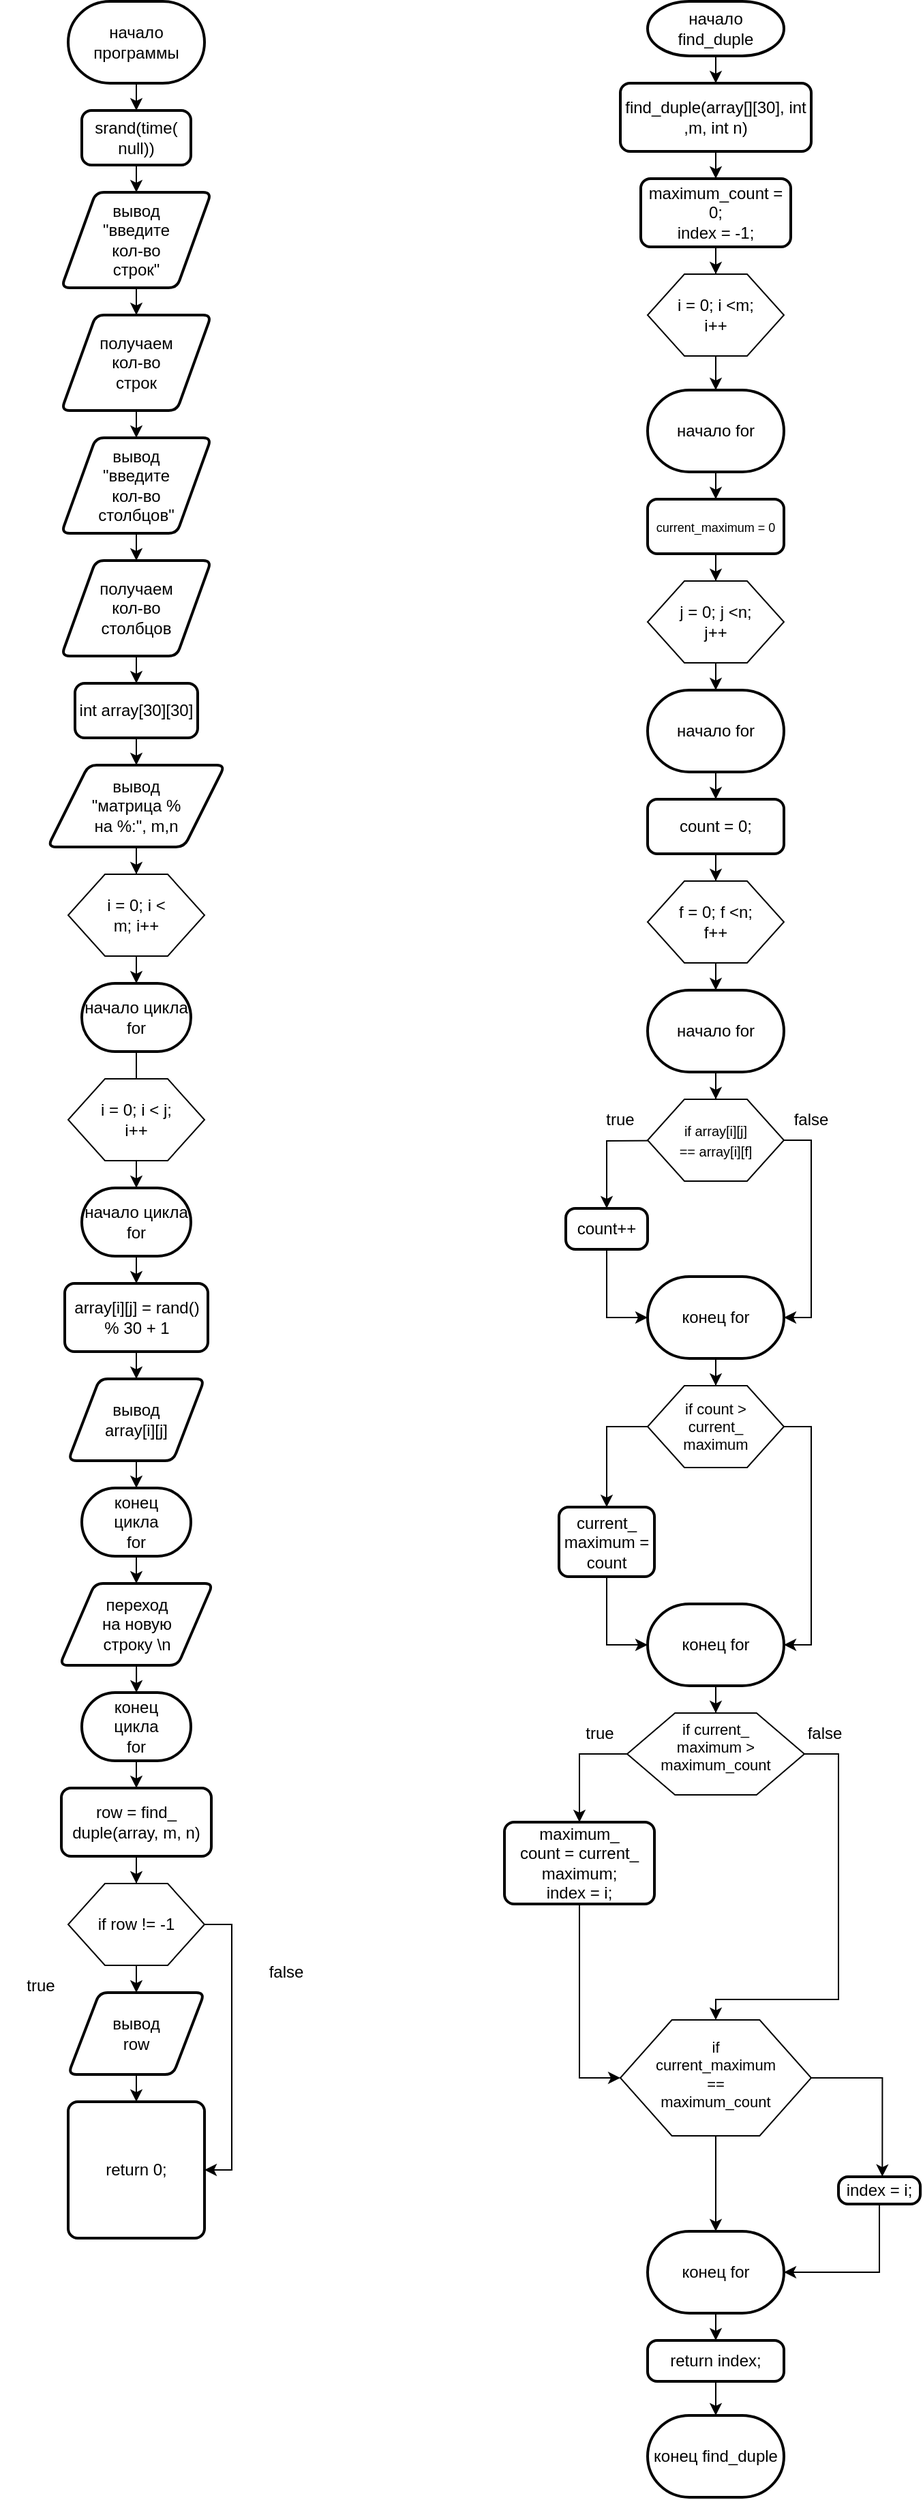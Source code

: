 <mxfile version="24.8.6">
  <diagram name="Page-1" id="6KZhEFDoCoIfoyE_KB7H">
    <mxGraphModel dx="989" dy="517" grid="1" gridSize="10" guides="1" tooltips="1" connect="1" arrows="1" fold="1" page="1" pageScale="1" pageWidth="827" pageHeight="1169" math="0" shadow="0">
      <root>
        <mxCell id="0" />
        <mxCell id="1" parent="0" />
        <mxCell id="ug1cgZoZZYAnVrPQJlK0-85" value="" style="edgeStyle=orthogonalEdgeStyle;rounded=0;orthogonalLoop=1;jettySize=auto;html=1;" edge="1" parent="1" source="ug1cgZoZZYAnVrPQJlK0-83" target="ug1cgZoZZYAnVrPQJlK0-84">
          <mxGeometry relative="1" as="geometry" />
        </mxCell>
        <mxCell id="ug1cgZoZZYAnVrPQJlK0-83" value="&lt;div&gt;начало&lt;/div&gt;&lt;div&gt;программы&lt;br&gt;&lt;/div&gt;" style="strokeWidth=2;html=1;shape=mxgraph.flowchart.terminator;whiteSpace=wrap;" vertex="1" parent="1">
          <mxGeometry x="370" y="20" width="100" height="60" as="geometry" />
        </mxCell>
        <mxCell id="ug1cgZoZZYAnVrPQJlK0-87" value="" style="edgeStyle=orthogonalEdgeStyle;rounded=0;orthogonalLoop=1;jettySize=auto;html=1;" edge="1" parent="1" source="ug1cgZoZZYAnVrPQJlK0-84" target="ug1cgZoZZYAnVrPQJlK0-86">
          <mxGeometry relative="1" as="geometry" />
        </mxCell>
        <mxCell id="ug1cgZoZZYAnVrPQJlK0-84" value="&lt;div&gt;srand(time(&lt;/div&gt;&lt;div&gt;null))&lt;/div&gt;" style="rounded=1;whiteSpace=wrap;html=1;absoluteArcSize=1;arcSize=14;strokeWidth=2;" vertex="1" parent="1">
          <mxGeometry x="380" y="100" width="80" height="40" as="geometry" />
        </mxCell>
        <mxCell id="ug1cgZoZZYAnVrPQJlK0-91" value="" style="edgeStyle=orthogonalEdgeStyle;rounded=0;orthogonalLoop=1;jettySize=auto;html=1;" edge="1" parent="1" source="ug1cgZoZZYAnVrPQJlK0-86" target="ug1cgZoZZYAnVrPQJlK0-90">
          <mxGeometry relative="1" as="geometry" />
        </mxCell>
        <mxCell id="ug1cgZoZZYAnVrPQJlK0-86" value="&lt;div&gt;вывод&lt;/div&gt;&lt;div&gt;&quot;введите&lt;/div&gt;&lt;div&gt;кол-во&lt;/div&gt;&lt;div&gt;строк&quot;&lt;br&gt;&lt;/div&gt;" style="shape=parallelogram;html=1;strokeWidth=2;perimeter=parallelogramPerimeter;whiteSpace=wrap;rounded=1;arcSize=12;size=0.23;" vertex="1" parent="1">
          <mxGeometry x="365" y="160" width="110" height="70" as="geometry" />
        </mxCell>
        <mxCell id="ug1cgZoZZYAnVrPQJlK0-94" value="" style="edgeStyle=orthogonalEdgeStyle;rounded=0;orthogonalLoop=1;jettySize=auto;html=1;" edge="1" parent="1" source="ug1cgZoZZYAnVrPQJlK0-89" target="ug1cgZoZZYAnVrPQJlK0-93">
          <mxGeometry relative="1" as="geometry" />
        </mxCell>
        <mxCell id="ug1cgZoZZYAnVrPQJlK0-89" value="&lt;div&gt;вывод&lt;/div&gt;&lt;div&gt;&quot;введите&lt;/div&gt;&lt;div&gt;кол-во&lt;/div&gt;&lt;div&gt;столбцов&quot;&lt;br&gt;&lt;/div&gt;" style="shape=parallelogram;html=1;strokeWidth=2;perimeter=parallelogramPerimeter;whiteSpace=wrap;rounded=1;arcSize=12;size=0.23;" vertex="1" parent="1">
          <mxGeometry x="365" y="340" width="110" height="70" as="geometry" />
        </mxCell>
        <mxCell id="ug1cgZoZZYAnVrPQJlK0-92" value="" style="edgeStyle=orthogonalEdgeStyle;rounded=0;orthogonalLoop=1;jettySize=auto;html=1;" edge="1" parent="1" source="ug1cgZoZZYAnVrPQJlK0-90" target="ug1cgZoZZYAnVrPQJlK0-89">
          <mxGeometry relative="1" as="geometry" />
        </mxCell>
        <mxCell id="ug1cgZoZZYAnVrPQJlK0-90" value="&lt;div&gt;получаем&lt;/div&gt;&lt;div&gt;кол-во&lt;/div&gt;&lt;div&gt;строк&lt;br&gt;&lt;/div&gt;" style="shape=parallelogram;html=1;strokeWidth=2;perimeter=parallelogramPerimeter;whiteSpace=wrap;rounded=1;arcSize=12;size=0.23;" vertex="1" parent="1">
          <mxGeometry x="365" y="250" width="110" height="70" as="geometry" />
        </mxCell>
        <mxCell id="ug1cgZoZZYAnVrPQJlK0-96" value="" style="edgeStyle=orthogonalEdgeStyle;rounded=0;orthogonalLoop=1;jettySize=auto;html=1;" edge="1" parent="1" source="ug1cgZoZZYAnVrPQJlK0-93" target="ug1cgZoZZYAnVrPQJlK0-95">
          <mxGeometry relative="1" as="geometry" />
        </mxCell>
        <mxCell id="ug1cgZoZZYAnVrPQJlK0-93" value="&lt;div&gt;получаем&lt;/div&gt;&lt;div&gt;кол-во&lt;/div&gt;&lt;div&gt;столбцов&lt;br&gt;&lt;/div&gt;" style="shape=parallelogram;html=1;strokeWidth=2;perimeter=parallelogramPerimeter;whiteSpace=wrap;rounded=1;arcSize=12;size=0.23;" vertex="1" parent="1">
          <mxGeometry x="365" y="430" width="110" height="70" as="geometry" />
        </mxCell>
        <mxCell id="ug1cgZoZZYAnVrPQJlK0-98" value="" style="edgeStyle=orthogonalEdgeStyle;rounded=0;orthogonalLoop=1;jettySize=auto;html=1;" edge="1" parent="1" source="ug1cgZoZZYAnVrPQJlK0-95" target="ug1cgZoZZYAnVrPQJlK0-97">
          <mxGeometry relative="1" as="geometry" />
        </mxCell>
        <mxCell id="ug1cgZoZZYAnVrPQJlK0-95" value="int array[30][30]" style="rounded=1;whiteSpace=wrap;html=1;absoluteArcSize=1;arcSize=14;strokeWidth=2;" vertex="1" parent="1">
          <mxGeometry x="375" y="520" width="90" height="40" as="geometry" />
        </mxCell>
        <mxCell id="ug1cgZoZZYAnVrPQJlK0-100" value="" style="edgeStyle=orthogonalEdgeStyle;rounded=0;orthogonalLoop=1;jettySize=auto;html=1;" edge="1" parent="1" source="ug1cgZoZZYAnVrPQJlK0-97" target="ug1cgZoZZYAnVrPQJlK0-99">
          <mxGeometry relative="1" as="geometry" />
        </mxCell>
        <mxCell id="ug1cgZoZZYAnVrPQJlK0-97" value="&lt;div&gt;вывод&lt;/div&gt;&lt;div&gt;&quot;матрица % &lt;br&gt;&lt;/div&gt;&lt;div&gt;на %:&quot;, m,n&lt;br&gt;&lt;/div&gt;" style="shape=parallelogram;html=1;strokeWidth=2;perimeter=parallelogramPerimeter;whiteSpace=wrap;rounded=1;arcSize=12;size=0.23;" vertex="1" parent="1">
          <mxGeometry x="355" y="580" width="130" height="60" as="geometry" />
        </mxCell>
        <mxCell id="ug1cgZoZZYAnVrPQJlK0-103" value="" style="edgeStyle=orthogonalEdgeStyle;rounded=0;orthogonalLoop=1;jettySize=auto;html=1;" edge="1" parent="1" source="ug1cgZoZZYAnVrPQJlK0-99" target="ug1cgZoZZYAnVrPQJlK0-102">
          <mxGeometry relative="1" as="geometry" />
        </mxCell>
        <mxCell id="ug1cgZoZZYAnVrPQJlK0-99" value="" style="verticalLabelPosition=bottom;verticalAlign=top;html=1;shape=hexagon;perimeter=hexagonPerimeter2;arcSize=6;size=0.27;" vertex="1" parent="1">
          <mxGeometry x="370" y="660" width="100" height="60" as="geometry" />
        </mxCell>
        <mxCell id="ug1cgZoZZYAnVrPQJlK0-101" value="i = 0; i &amp;lt; m; i++" style="text;strokeColor=none;align=center;fillColor=none;html=1;verticalAlign=middle;whiteSpace=wrap;rounded=0;" vertex="1" parent="1">
          <mxGeometry x="390" y="675" width="60" height="30" as="geometry" />
        </mxCell>
        <mxCell id="ug1cgZoZZYAnVrPQJlK0-106" value="" style="edgeStyle=orthogonalEdgeStyle;rounded=0;orthogonalLoop=1;jettySize=auto;html=1;" edge="1" parent="1" source="ug1cgZoZZYAnVrPQJlK0-102" target="ug1cgZoZZYAnVrPQJlK0-105">
          <mxGeometry relative="1" as="geometry" />
        </mxCell>
        <mxCell id="ug1cgZoZZYAnVrPQJlK0-102" value="&lt;div&gt;начало цикла&lt;/div&gt;&lt;div&gt;for&lt;br&gt;&lt;/div&gt;" style="strokeWidth=2;html=1;shape=mxgraph.flowchart.terminator;whiteSpace=wrap;" vertex="1" parent="1">
          <mxGeometry x="380" y="740" width="80" height="50" as="geometry" />
        </mxCell>
        <mxCell id="ug1cgZoZZYAnVrPQJlK0-108" value="" style="edgeStyle=orthogonalEdgeStyle;rounded=0;orthogonalLoop=1;jettySize=auto;html=1;" edge="1" parent="1" source="ug1cgZoZZYAnVrPQJlK0-104" target="ug1cgZoZZYAnVrPQJlK0-107">
          <mxGeometry relative="1" as="geometry" />
        </mxCell>
        <mxCell id="ug1cgZoZZYAnVrPQJlK0-104" value="" style="verticalLabelPosition=bottom;verticalAlign=top;html=1;shape=hexagon;perimeter=hexagonPerimeter2;arcSize=6;size=0.27;" vertex="1" parent="1">
          <mxGeometry x="370" y="810" width="100" height="60" as="geometry" />
        </mxCell>
        <mxCell id="ug1cgZoZZYAnVrPQJlK0-105" value="i = 0; i &amp;lt; j; i++" style="text;strokeColor=none;align=center;fillColor=none;html=1;verticalAlign=middle;whiteSpace=wrap;rounded=0;" vertex="1" parent="1">
          <mxGeometry x="390" y="825" width="60" height="30" as="geometry" />
        </mxCell>
        <mxCell id="ug1cgZoZZYAnVrPQJlK0-111" value="" style="edgeStyle=orthogonalEdgeStyle;rounded=0;orthogonalLoop=1;jettySize=auto;html=1;" edge="1" parent="1" source="ug1cgZoZZYAnVrPQJlK0-107" target="ug1cgZoZZYAnVrPQJlK0-109">
          <mxGeometry relative="1" as="geometry" />
        </mxCell>
        <mxCell id="ug1cgZoZZYAnVrPQJlK0-107" value="&lt;div&gt;начало цикла&lt;/div&gt;&lt;div&gt;for&lt;br&gt;&lt;/div&gt;" style="strokeWidth=2;html=1;shape=mxgraph.flowchart.terminator;whiteSpace=wrap;" vertex="1" parent="1">
          <mxGeometry x="380" y="890" width="80" height="50" as="geometry" />
        </mxCell>
        <mxCell id="ug1cgZoZZYAnVrPQJlK0-113" value="" style="edgeStyle=orthogonalEdgeStyle;rounded=0;orthogonalLoop=1;jettySize=auto;html=1;" edge="1" parent="1" source="ug1cgZoZZYAnVrPQJlK0-109" target="ug1cgZoZZYAnVrPQJlK0-112">
          <mxGeometry relative="1" as="geometry" />
        </mxCell>
        <mxCell id="ug1cgZoZZYAnVrPQJlK0-109" value="&lt;div&gt;array[i][j] = rand()&lt;/div&gt;&lt;div&gt;% 30 + 1&lt;br&gt;&lt;/div&gt;" style="rounded=1;whiteSpace=wrap;html=1;absoluteArcSize=1;arcSize=14;strokeWidth=2;" vertex="1" parent="1">
          <mxGeometry x="367.5" y="960" width="105" height="50" as="geometry" />
        </mxCell>
        <mxCell id="ug1cgZoZZYAnVrPQJlK0-115" value="" style="edgeStyle=orthogonalEdgeStyle;rounded=0;orthogonalLoop=1;jettySize=auto;html=1;" edge="1" parent="1" source="ug1cgZoZZYAnVrPQJlK0-112" target="ug1cgZoZZYAnVrPQJlK0-114">
          <mxGeometry relative="1" as="geometry" />
        </mxCell>
        <mxCell id="ug1cgZoZZYAnVrPQJlK0-112" value="вывод&lt;br&gt;array[i][j]" style="shape=parallelogram;html=1;strokeWidth=2;perimeter=parallelogramPerimeter;whiteSpace=wrap;rounded=1;arcSize=12;size=0.23;" vertex="1" parent="1">
          <mxGeometry x="370" y="1030" width="100" height="60" as="geometry" />
        </mxCell>
        <mxCell id="ug1cgZoZZYAnVrPQJlK0-117" value="" style="edgeStyle=orthogonalEdgeStyle;rounded=0;orthogonalLoop=1;jettySize=auto;html=1;" edge="1" parent="1" source="ug1cgZoZZYAnVrPQJlK0-114" target="ug1cgZoZZYAnVrPQJlK0-116">
          <mxGeometry relative="1" as="geometry" />
        </mxCell>
        <mxCell id="ug1cgZoZZYAnVrPQJlK0-114" value="&lt;div&gt;конец&lt;/div&gt;&lt;div&gt;цикла&lt;/div&gt;&lt;div&gt;for&lt;br&gt;&lt;/div&gt;" style="strokeWidth=2;html=1;shape=mxgraph.flowchart.terminator;whiteSpace=wrap;" vertex="1" parent="1">
          <mxGeometry x="380" y="1110" width="80" height="50" as="geometry" />
        </mxCell>
        <mxCell id="ug1cgZoZZYAnVrPQJlK0-119" value="" style="edgeStyle=orthogonalEdgeStyle;rounded=0;orthogonalLoop=1;jettySize=auto;html=1;" edge="1" parent="1" source="ug1cgZoZZYAnVrPQJlK0-116" target="ug1cgZoZZYAnVrPQJlK0-118">
          <mxGeometry relative="1" as="geometry" />
        </mxCell>
        <mxCell id="ug1cgZoZZYAnVrPQJlK0-116" value="&lt;div&gt;переход&lt;/div&gt;&lt;div&gt;на новую&lt;/div&gt;&lt;div&gt;строку \n&lt;br&gt;&lt;/div&gt;" style="shape=parallelogram;html=1;strokeWidth=2;perimeter=parallelogramPerimeter;whiteSpace=wrap;rounded=1;arcSize=12;size=0.23;" vertex="1" parent="1">
          <mxGeometry x="363.75" y="1180" width="112.5" height="60" as="geometry" />
        </mxCell>
        <mxCell id="ug1cgZoZZYAnVrPQJlK0-122" value="" style="edgeStyle=orthogonalEdgeStyle;rounded=0;orthogonalLoop=1;jettySize=auto;html=1;" edge="1" parent="1" source="ug1cgZoZZYAnVrPQJlK0-118" target="ug1cgZoZZYAnVrPQJlK0-120">
          <mxGeometry relative="1" as="geometry" />
        </mxCell>
        <mxCell id="ug1cgZoZZYAnVrPQJlK0-118" value="&lt;div&gt;конец&lt;/div&gt;&lt;div&gt;цикла&lt;/div&gt;&lt;div&gt;for&lt;br&gt;&lt;/div&gt;" style="strokeWidth=2;html=1;shape=mxgraph.flowchart.terminator;whiteSpace=wrap;" vertex="1" parent="1">
          <mxGeometry x="380" y="1260" width="80" height="50" as="geometry" />
        </mxCell>
        <mxCell id="ug1cgZoZZYAnVrPQJlK0-124" value="" style="edgeStyle=orthogonalEdgeStyle;rounded=0;orthogonalLoop=1;jettySize=auto;html=1;" edge="1" parent="1" source="ug1cgZoZZYAnVrPQJlK0-120" target="ug1cgZoZZYAnVrPQJlK0-123">
          <mxGeometry relative="1" as="geometry" />
        </mxCell>
        <mxCell id="ug1cgZoZZYAnVrPQJlK0-120" value="&lt;div&gt;row = find_&lt;/div&gt;&lt;div&gt;duple(array, m, n)&lt;br&gt;&lt;/div&gt;" style="rounded=1;whiteSpace=wrap;html=1;absoluteArcSize=1;arcSize=14;strokeWidth=2;" vertex="1" parent="1">
          <mxGeometry x="365" y="1330" width="110" height="50" as="geometry" />
        </mxCell>
        <mxCell id="ug1cgZoZZYAnVrPQJlK0-128" style="edgeStyle=orthogonalEdgeStyle;rounded=0;orthogonalLoop=1;jettySize=auto;html=1;" edge="1" parent="1" source="ug1cgZoZZYAnVrPQJlK0-123" target="ug1cgZoZZYAnVrPQJlK0-127">
          <mxGeometry relative="1" as="geometry" />
        </mxCell>
        <mxCell id="ug1cgZoZZYAnVrPQJlK0-134" style="edgeStyle=orthogonalEdgeStyle;rounded=0;orthogonalLoop=1;jettySize=auto;html=1;" edge="1" parent="1" source="ug1cgZoZZYAnVrPQJlK0-123" target="ug1cgZoZZYAnVrPQJlK0-129">
          <mxGeometry relative="1" as="geometry">
            <Array as="points">
              <mxPoint x="490" y="1430" />
              <mxPoint x="490" y="1610.0" />
            </Array>
          </mxGeometry>
        </mxCell>
        <mxCell id="ug1cgZoZZYAnVrPQJlK0-123" value="" style="verticalLabelPosition=bottom;verticalAlign=top;html=1;shape=hexagon;perimeter=hexagonPerimeter2;arcSize=6;size=0.27;" vertex="1" parent="1">
          <mxGeometry x="370" y="1400" width="100" height="60" as="geometry" />
        </mxCell>
        <mxCell id="ug1cgZoZZYAnVrPQJlK0-125" value="if row != -1" style="text;strokeColor=none;align=center;fillColor=none;html=1;verticalAlign=middle;whiteSpace=wrap;rounded=0;" vertex="1" parent="1">
          <mxGeometry x="390" y="1415" width="60" height="30" as="geometry" />
        </mxCell>
        <mxCell id="ug1cgZoZZYAnVrPQJlK0-130" value="" style="edgeStyle=orthogonalEdgeStyle;rounded=0;orthogonalLoop=1;jettySize=auto;html=1;" edge="1" parent="1" source="ug1cgZoZZYAnVrPQJlK0-127" target="ug1cgZoZZYAnVrPQJlK0-129">
          <mxGeometry relative="1" as="geometry" />
        </mxCell>
        <mxCell id="ug1cgZoZZYAnVrPQJlK0-127" value="&lt;div&gt;вывод&lt;/div&gt;&lt;div&gt;row&lt;br&gt;&lt;/div&gt;" style="shape=parallelogram;html=1;strokeWidth=2;perimeter=parallelogramPerimeter;whiteSpace=wrap;rounded=1;arcSize=12;size=0.23;" vertex="1" parent="1">
          <mxGeometry x="370" y="1480" width="100" height="60" as="geometry" />
        </mxCell>
        <mxCell id="ug1cgZoZZYAnVrPQJlK0-129" value="return 0;" style="rounded=1;whiteSpace=wrap;html=1;absoluteArcSize=1;arcSize=14;strokeWidth=2;" vertex="1" parent="1">
          <mxGeometry x="370" y="1560" width="100" height="100" as="geometry" />
        </mxCell>
        <mxCell id="ug1cgZoZZYAnVrPQJlK0-131" value="true" style="text;strokeColor=none;align=center;fillColor=none;html=1;verticalAlign=middle;whiteSpace=wrap;rounded=0;" vertex="1" parent="1">
          <mxGeometry x="320" y="1460" width="60" height="30" as="geometry" />
        </mxCell>
        <mxCell id="ug1cgZoZZYAnVrPQJlK0-132" value="false" style="text;strokeColor=none;align=center;fillColor=none;html=1;verticalAlign=middle;whiteSpace=wrap;rounded=0;" vertex="1" parent="1">
          <mxGeometry x="500" y="1450" width="60" height="30" as="geometry" />
        </mxCell>
        <mxCell id="ug1cgZoZZYAnVrPQJlK0-137" style="edgeStyle=orthogonalEdgeStyle;rounded=0;orthogonalLoop=1;jettySize=auto;html=1;entryX=0.5;entryY=0;entryDx=0;entryDy=0;" edge="1" parent="1" source="ug1cgZoZZYAnVrPQJlK0-135" target="ug1cgZoZZYAnVrPQJlK0-136">
          <mxGeometry relative="1" as="geometry" />
        </mxCell>
        <mxCell id="ug1cgZoZZYAnVrPQJlK0-135" value="find_duple(array[][30], int ,m, int n)" style="rounded=1;whiteSpace=wrap;html=1;absoluteArcSize=1;arcSize=14;strokeWidth=2;" vertex="1" parent="1">
          <mxGeometry x="775" y="80" width="140" height="50" as="geometry" />
        </mxCell>
        <mxCell id="ug1cgZoZZYAnVrPQJlK0-141" style="edgeStyle=orthogonalEdgeStyle;rounded=0;orthogonalLoop=1;jettySize=auto;html=1;" edge="1" parent="1" source="ug1cgZoZZYAnVrPQJlK0-136" target="ug1cgZoZZYAnVrPQJlK0-138">
          <mxGeometry relative="1" as="geometry" />
        </mxCell>
        <mxCell id="ug1cgZoZZYAnVrPQJlK0-136" value="&lt;div&gt;maximum_count = 0;&lt;/div&gt;&lt;div&gt;index = -1;&lt;br&gt;&lt;/div&gt;" style="rounded=1;whiteSpace=wrap;html=1;absoluteArcSize=1;arcSize=14;strokeWidth=2;" vertex="1" parent="1">
          <mxGeometry x="790" y="150" width="110" height="50" as="geometry" />
        </mxCell>
        <mxCell id="ug1cgZoZZYAnVrPQJlK0-138" value="" style="verticalLabelPosition=bottom;verticalAlign=top;html=1;shape=hexagon;perimeter=hexagonPerimeter2;arcSize=6;size=0.27;" vertex="1" parent="1">
          <mxGeometry x="795" y="220" width="100" height="60" as="geometry" />
        </mxCell>
        <mxCell id="ug1cgZoZZYAnVrPQJlK0-142" value="i = 0; i &amp;lt;m; i++" style="text;strokeColor=none;align=center;fillColor=none;html=1;verticalAlign=middle;whiteSpace=wrap;rounded=0;" vertex="1" parent="1">
          <mxGeometry x="815" y="235" width="60" height="30" as="geometry" />
        </mxCell>
        <mxCell id="ug1cgZoZZYAnVrPQJlK0-146" style="edgeStyle=orthogonalEdgeStyle;rounded=0;orthogonalLoop=1;jettySize=auto;html=1;" edge="1" parent="1" source="ug1cgZoZZYAnVrPQJlK0-143" target="ug1cgZoZZYAnVrPQJlK0-145">
          <mxGeometry relative="1" as="geometry" />
        </mxCell>
        <mxCell id="ug1cgZoZZYAnVrPQJlK0-143" value="начало for" style="strokeWidth=2;html=1;shape=mxgraph.flowchart.terminator;whiteSpace=wrap;" vertex="1" parent="1">
          <mxGeometry x="795" y="305" width="100" height="60" as="geometry" />
        </mxCell>
        <mxCell id="ug1cgZoZZYAnVrPQJlK0-144" style="edgeStyle=orthogonalEdgeStyle;rounded=0;orthogonalLoop=1;jettySize=auto;html=1;entryX=0.5;entryY=0;entryDx=0;entryDy=0;entryPerimeter=0;" edge="1" parent="1" source="ug1cgZoZZYAnVrPQJlK0-138" target="ug1cgZoZZYAnVrPQJlK0-143">
          <mxGeometry relative="1" as="geometry" />
        </mxCell>
        <mxCell id="ug1cgZoZZYAnVrPQJlK0-150" style="edgeStyle=orthogonalEdgeStyle;rounded=0;orthogonalLoop=1;jettySize=auto;html=1;entryX=0.5;entryY=0;entryDx=0;entryDy=0;" edge="1" parent="1" source="ug1cgZoZZYAnVrPQJlK0-145" target="ug1cgZoZZYAnVrPQJlK0-148">
          <mxGeometry relative="1" as="geometry" />
        </mxCell>
        <mxCell id="ug1cgZoZZYAnVrPQJlK0-145" value="&lt;font style=&quot;font-size: 9px;&quot;&gt;current_maximum = 0&lt;br&gt;&lt;/font&gt;" style="rounded=1;whiteSpace=wrap;html=1;absoluteArcSize=1;arcSize=14;strokeWidth=2;" vertex="1" parent="1">
          <mxGeometry x="795" y="385" width="100" height="40" as="geometry" />
        </mxCell>
        <mxCell id="ug1cgZoZZYAnVrPQJlK0-148" value="" style="verticalLabelPosition=bottom;verticalAlign=top;html=1;shape=hexagon;perimeter=hexagonPerimeter2;arcSize=6;size=0.27;" vertex="1" parent="1">
          <mxGeometry x="795" y="445" width="100" height="60" as="geometry" />
        </mxCell>
        <mxCell id="ug1cgZoZZYAnVrPQJlK0-149" value="j = 0; j &amp;lt;n; j++" style="text;strokeColor=none;align=center;fillColor=none;html=1;verticalAlign=middle;whiteSpace=wrap;rounded=0;" vertex="1" parent="1">
          <mxGeometry x="815" y="460" width="60" height="30" as="geometry" />
        </mxCell>
        <mxCell id="ug1cgZoZZYAnVrPQJlK0-154" style="edgeStyle=orthogonalEdgeStyle;rounded=0;orthogonalLoop=1;jettySize=auto;html=1;" edge="1" parent="1" source="ug1cgZoZZYAnVrPQJlK0-151" target="ug1cgZoZZYAnVrPQJlK0-153">
          <mxGeometry relative="1" as="geometry" />
        </mxCell>
        <mxCell id="ug1cgZoZZYAnVrPQJlK0-151" value="начало for" style="strokeWidth=2;html=1;shape=mxgraph.flowchart.terminator;whiteSpace=wrap;" vertex="1" parent="1">
          <mxGeometry x="795" y="525" width="100" height="60" as="geometry" />
        </mxCell>
        <mxCell id="ug1cgZoZZYAnVrPQJlK0-152" style="edgeStyle=orthogonalEdgeStyle;rounded=0;orthogonalLoop=1;jettySize=auto;html=1;entryX=0.5;entryY=0;entryDx=0;entryDy=0;entryPerimeter=0;" edge="1" parent="1" source="ug1cgZoZZYAnVrPQJlK0-148" target="ug1cgZoZZYAnVrPQJlK0-151">
          <mxGeometry relative="1" as="geometry" />
        </mxCell>
        <mxCell id="ug1cgZoZZYAnVrPQJlK0-157" style="edgeStyle=orthogonalEdgeStyle;rounded=0;orthogonalLoop=1;jettySize=auto;html=1;entryX=0.5;entryY=0;entryDx=0;entryDy=0;" edge="1" parent="1" source="ug1cgZoZZYAnVrPQJlK0-153" target="ug1cgZoZZYAnVrPQJlK0-155">
          <mxGeometry relative="1" as="geometry" />
        </mxCell>
        <mxCell id="ug1cgZoZZYAnVrPQJlK0-153" value="count = 0;" style="rounded=1;whiteSpace=wrap;html=1;absoluteArcSize=1;arcSize=14;strokeWidth=2;" vertex="1" parent="1">
          <mxGeometry x="795" y="605" width="100" height="40" as="geometry" />
        </mxCell>
        <mxCell id="ug1cgZoZZYAnVrPQJlK0-159" style="edgeStyle=orthogonalEdgeStyle;rounded=0;orthogonalLoop=1;jettySize=auto;html=1;" edge="1" parent="1" source="ug1cgZoZZYAnVrPQJlK0-155" target="ug1cgZoZZYAnVrPQJlK0-158">
          <mxGeometry relative="1" as="geometry" />
        </mxCell>
        <mxCell id="ug1cgZoZZYAnVrPQJlK0-155" value="" style="verticalLabelPosition=bottom;verticalAlign=top;html=1;shape=hexagon;perimeter=hexagonPerimeter2;arcSize=6;size=0.27;" vertex="1" parent="1">
          <mxGeometry x="795" y="665" width="100" height="60" as="geometry" />
        </mxCell>
        <mxCell id="ug1cgZoZZYAnVrPQJlK0-156" value="&lt;div&gt;f = 0; f &amp;lt;n;&lt;/div&gt;&lt;div&gt;f++&lt;br&gt;&lt;/div&gt;" style="text;strokeColor=none;align=center;fillColor=none;html=1;verticalAlign=middle;whiteSpace=wrap;rounded=0;" vertex="1" parent="1">
          <mxGeometry x="815" y="680" width="60" height="30" as="geometry" />
        </mxCell>
        <mxCell id="ug1cgZoZZYAnVrPQJlK0-162" style="edgeStyle=orthogonalEdgeStyle;rounded=0;orthogonalLoop=1;jettySize=auto;html=1;entryX=0.5;entryY=0;entryDx=0;entryDy=0;" edge="1" parent="1" source="ug1cgZoZZYAnVrPQJlK0-158" target="ug1cgZoZZYAnVrPQJlK0-161">
          <mxGeometry relative="1" as="geometry" />
        </mxCell>
        <mxCell id="ug1cgZoZZYAnVrPQJlK0-158" value="начало for" style="strokeWidth=2;html=1;shape=mxgraph.flowchart.terminator;whiteSpace=wrap;" vertex="1" parent="1">
          <mxGeometry x="795" y="745" width="100" height="60" as="geometry" />
        </mxCell>
        <mxCell id="ug1cgZoZZYAnVrPQJlK0-164" style="edgeStyle=orthogonalEdgeStyle;rounded=0;orthogonalLoop=1;jettySize=auto;html=1;entryX=0.5;entryY=0;entryDx=0;entryDy=0;" edge="1" parent="1" target="ug1cgZoZZYAnVrPQJlK0-165">
          <mxGeometry relative="1" as="geometry">
            <mxPoint x="755" y="880" as="targetPoint" />
            <mxPoint x="845" y="855" as="sourcePoint" />
          </mxGeometry>
        </mxCell>
        <mxCell id="ug1cgZoZZYAnVrPQJlK0-161" value="" style="verticalLabelPosition=bottom;verticalAlign=top;html=1;shape=hexagon;perimeter=hexagonPerimeter2;arcSize=6;size=0.27;" vertex="1" parent="1">
          <mxGeometry x="795" y="825" width="100" height="60" as="geometry" />
        </mxCell>
        <mxCell id="ug1cgZoZZYAnVrPQJlK0-163" value="&lt;font style=&quot;font-size: 10px;&quot;&gt;if array[i][j] == array[i][f]&lt;/font&gt;" style="text;strokeColor=none;align=center;fillColor=none;html=1;verticalAlign=middle;whiteSpace=wrap;rounded=0;" vertex="1" parent="1">
          <mxGeometry x="815" y="840" width="60" height="30" as="geometry" />
        </mxCell>
        <mxCell id="ug1cgZoZZYAnVrPQJlK0-165" value="count++" style="rounded=1;whiteSpace=wrap;html=1;absoluteArcSize=1;arcSize=14;strokeWidth=2;" vertex="1" parent="1">
          <mxGeometry x="735" y="905" width="60" height="30" as="geometry" />
        </mxCell>
        <mxCell id="ug1cgZoZZYAnVrPQJlK0-166" value="true" style="text;strokeColor=none;align=center;fillColor=none;html=1;verticalAlign=middle;whiteSpace=wrap;rounded=0;" vertex="1" parent="1">
          <mxGeometry x="745" y="825" width="60" height="30" as="geometry" />
        </mxCell>
        <mxCell id="ug1cgZoZZYAnVrPQJlK0-172" style="edgeStyle=orthogonalEdgeStyle;rounded=0;orthogonalLoop=1;jettySize=auto;html=1;" edge="1" parent="1" source="ug1cgZoZZYAnVrPQJlK0-167" target="ug1cgZoZZYAnVrPQJlK0-173">
          <mxGeometry relative="1" as="geometry">
            <mxPoint x="845" y="1035" as="targetPoint" />
          </mxGeometry>
        </mxCell>
        <mxCell id="ug1cgZoZZYAnVrPQJlK0-167" value="конец for" style="strokeWidth=2;html=1;shape=mxgraph.flowchart.terminator;whiteSpace=wrap;" vertex="1" parent="1">
          <mxGeometry x="795" y="955" width="100" height="60" as="geometry" />
        </mxCell>
        <mxCell id="ug1cgZoZZYAnVrPQJlK0-169" style="edgeStyle=orthogonalEdgeStyle;rounded=0;orthogonalLoop=1;jettySize=auto;html=1;entryX=0;entryY=0.5;entryDx=0;entryDy=0;entryPerimeter=0;" edge="1" parent="1" source="ug1cgZoZZYAnVrPQJlK0-165" target="ug1cgZoZZYAnVrPQJlK0-167">
          <mxGeometry relative="1" as="geometry" />
        </mxCell>
        <mxCell id="ug1cgZoZZYAnVrPQJlK0-170" style="edgeStyle=orthogonalEdgeStyle;rounded=0;orthogonalLoop=1;jettySize=auto;html=1;entryX=1;entryY=0.5;entryDx=0;entryDy=0;entryPerimeter=0;" edge="1" parent="1" source="ug1cgZoZZYAnVrPQJlK0-161" target="ug1cgZoZZYAnVrPQJlK0-167">
          <mxGeometry relative="1" as="geometry">
            <Array as="points">
              <mxPoint x="915" y="855" />
              <mxPoint x="915" y="985" />
            </Array>
          </mxGeometry>
        </mxCell>
        <mxCell id="ug1cgZoZZYAnVrPQJlK0-171" value="false" style="text;strokeColor=none;align=center;fillColor=none;html=1;verticalAlign=middle;whiteSpace=wrap;rounded=0;" vertex="1" parent="1">
          <mxGeometry x="885" y="825" width="60" height="30" as="geometry" />
        </mxCell>
        <mxCell id="ug1cgZoZZYAnVrPQJlK0-176" style="edgeStyle=orthogonalEdgeStyle;rounded=0;orthogonalLoop=1;jettySize=auto;html=1;entryX=0.5;entryY=0;entryDx=0;entryDy=0;" edge="1" parent="1" source="ug1cgZoZZYAnVrPQJlK0-173" target="ug1cgZoZZYAnVrPQJlK0-175">
          <mxGeometry relative="1" as="geometry">
            <Array as="points">
              <mxPoint x="765" y="1065" />
            </Array>
          </mxGeometry>
        </mxCell>
        <mxCell id="ug1cgZoZZYAnVrPQJlK0-173" value="" style="verticalLabelPosition=bottom;verticalAlign=top;html=1;shape=hexagon;perimeter=hexagonPerimeter2;arcSize=6;size=0.27;" vertex="1" parent="1">
          <mxGeometry x="795" y="1035" width="100" height="60" as="geometry" />
        </mxCell>
        <mxCell id="ug1cgZoZZYAnVrPQJlK0-174" value="&lt;div style=&quot;font-size: 11px;&quot;&gt;&lt;font style=&quot;font-size: 11px;&quot;&gt;if count &amp;gt;&lt;/font&gt;&lt;/div&gt;&lt;div style=&quot;font-size: 11px;&quot;&gt;&lt;font style=&quot;font-size: 11px;&quot;&gt;current_&lt;/font&gt;&lt;/div&gt;&lt;div style=&quot;font-size: 11px;&quot;&gt;&lt;font style=&quot;font-size: 11px;&quot;&gt;maximum&lt;br&gt;&lt;/font&gt;&lt;/div&gt;" style="text;strokeColor=none;align=center;fillColor=none;html=1;verticalAlign=middle;whiteSpace=wrap;rounded=0;" vertex="1" parent="1">
          <mxGeometry x="815" y="1050" width="60" height="30" as="geometry" />
        </mxCell>
        <mxCell id="ug1cgZoZZYAnVrPQJlK0-175" value="&lt;div&gt;current_&lt;/div&gt;&lt;div&gt;maximum = count&lt;/div&gt;" style="rounded=1;whiteSpace=wrap;html=1;absoluteArcSize=1;arcSize=14;strokeWidth=2;" vertex="1" parent="1">
          <mxGeometry x="730" y="1124" width="70" height="51" as="geometry" />
        </mxCell>
        <mxCell id="ug1cgZoZZYAnVrPQJlK0-182" style="edgeStyle=orthogonalEdgeStyle;rounded=0;orthogonalLoop=1;jettySize=auto;html=1;" edge="1" parent="1" source="ug1cgZoZZYAnVrPQJlK0-178" target="ug1cgZoZZYAnVrPQJlK0-181">
          <mxGeometry relative="1" as="geometry" />
        </mxCell>
        <mxCell id="ug1cgZoZZYAnVrPQJlK0-178" value="конец for" style="strokeWidth=2;html=1;shape=mxgraph.flowchart.terminator;whiteSpace=wrap;" vertex="1" parent="1">
          <mxGeometry x="795" y="1195" width="100" height="60" as="geometry" />
        </mxCell>
        <mxCell id="ug1cgZoZZYAnVrPQJlK0-179" style="edgeStyle=orthogonalEdgeStyle;rounded=0;orthogonalLoop=1;jettySize=auto;html=1;entryX=0;entryY=0.5;entryDx=0;entryDy=0;entryPerimeter=0;" edge="1" parent="1" source="ug1cgZoZZYAnVrPQJlK0-175" target="ug1cgZoZZYAnVrPQJlK0-178">
          <mxGeometry relative="1" as="geometry" />
        </mxCell>
        <mxCell id="ug1cgZoZZYAnVrPQJlK0-180" style="edgeStyle=orthogonalEdgeStyle;rounded=0;orthogonalLoop=1;jettySize=auto;html=1;entryX=1;entryY=0.5;entryDx=0;entryDy=0;entryPerimeter=0;" edge="1" parent="1" source="ug1cgZoZZYAnVrPQJlK0-173" target="ug1cgZoZZYAnVrPQJlK0-178">
          <mxGeometry relative="1" as="geometry">
            <Array as="points">
              <mxPoint x="915" y="1065" />
              <mxPoint x="915" y="1225" />
            </Array>
          </mxGeometry>
        </mxCell>
        <mxCell id="ug1cgZoZZYAnVrPQJlK0-188" style="edgeStyle=orthogonalEdgeStyle;rounded=0;orthogonalLoop=1;jettySize=auto;html=1;entryX=0.5;entryY=0;entryDx=0;entryDy=0;" edge="1" parent="1" source="ug1cgZoZZYAnVrPQJlK0-181" target="ug1cgZoZZYAnVrPQJlK0-186">
          <mxGeometry relative="1" as="geometry">
            <Array as="points">
              <mxPoint x="745" y="1305" />
            </Array>
          </mxGeometry>
        </mxCell>
        <mxCell id="ug1cgZoZZYAnVrPQJlK0-181" value="" style="verticalLabelPosition=bottom;verticalAlign=top;html=1;shape=hexagon;perimeter=hexagonPerimeter2;arcSize=6;size=0.27;" vertex="1" parent="1">
          <mxGeometry x="780" y="1275" width="130" height="60" as="geometry" />
        </mxCell>
        <mxCell id="ug1cgZoZZYAnVrPQJlK0-183" value="&lt;div style=&quot;font-size: 11px;&quot;&gt;&lt;font style=&quot;font-size: 11px;&quot;&gt;if current_&lt;/font&gt;&lt;/div&gt;&lt;div style=&quot;font-size: 11px;&quot;&gt;&lt;font style=&quot;font-size: 11px;&quot;&gt;maximum &amp;gt; maximum_count&lt;br&gt;&lt;/font&gt;&lt;/div&gt;" style="text;strokeColor=none;align=center;fillColor=none;html=1;verticalAlign=middle;whiteSpace=wrap;rounded=0;" vertex="1" parent="1">
          <mxGeometry x="815" y="1285" width="60" height="30" as="geometry" />
        </mxCell>
        <mxCell id="ug1cgZoZZYAnVrPQJlK0-190" style="edgeStyle=orthogonalEdgeStyle;rounded=0;orthogonalLoop=1;jettySize=auto;html=1;entryX=0;entryY=0.5;entryDx=0;entryDy=0;" edge="1" parent="1" source="ug1cgZoZZYAnVrPQJlK0-186" target="ug1cgZoZZYAnVrPQJlK0-187">
          <mxGeometry relative="1" as="geometry" />
        </mxCell>
        <mxCell id="ug1cgZoZZYAnVrPQJlK0-186" value="&lt;div&gt;maximum_&lt;/div&gt;&lt;div&gt;count = current_&lt;/div&gt;&lt;div&gt;maximum;&lt;/div&gt;&lt;div&gt;index = i;&lt;br&gt;&lt;/div&gt;" style="rounded=1;whiteSpace=wrap;html=1;absoluteArcSize=1;arcSize=14;strokeWidth=2;" vertex="1" parent="1">
          <mxGeometry x="690" y="1355" width="110" height="60" as="geometry" />
        </mxCell>
        <mxCell id="ug1cgZoZZYAnVrPQJlK0-198" style="edgeStyle=orthogonalEdgeStyle;rounded=0;orthogonalLoop=1;jettySize=auto;html=1;" edge="1" parent="1" source="ug1cgZoZZYAnVrPQJlK0-187" target="ug1cgZoZZYAnVrPQJlK0-201">
          <mxGeometry relative="1" as="geometry">
            <mxPoint x="845" y="1605" as="targetPoint" />
          </mxGeometry>
        </mxCell>
        <mxCell id="ug1cgZoZZYAnVrPQJlK0-187" value="" style="verticalLabelPosition=bottom;verticalAlign=top;html=1;shape=hexagon;perimeter=hexagonPerimeter2;arcSize=6;size=0.27;" vertex="1" parent="1">
          <mxGeometry x="775" y="1500" width="140" height="85" as="geometry" />
        </mxCell>
        <mxCell id="ug1cgZoZZYAnVrPQJlK0-191" value="true" style="text;strokeColor=none;align=center;fillColor=none;html=1;verticalAlign=middle;whiteSpace=wrap;rounded=0;" vertex="1" parent="1">
          <mxGeometry x="730" y="1275" width="60" height="30" as="geometry" />
        </mxCell>
        <mxCell id="ug1cgZoZZYAnVrPQJlK0-196" style="edgeStyle=orthogonalEdgeStyle;rounded=0;orthogonalLoop=1;jettySize=auto;html=1;exitX=0.25;exitY=1;exitDx=0;exitDy=0;" edge="1" parent="1" source="ug1cgZoZZYAnVrPQJlK0-192" target="ug1cgZoZZYAnVrPQJlK0-187">
          <mxGeometry relative="1" as="geometry">
            <Array as="points">
              <mxPoint x="935" y="1305" />
              <mxPoint x="935" y="1485" />
            </Array>
          </mxGeometry>
        </mxCell>
        <mxCell id="ug1cgZoZZYAnVrPQJlK0-192" value="false" style="text;strokeColor=none;align=center;fillColor=none;html=1;verticalAlign=middle;whiteSpace=wrap;rounded=0;" vertex="1" parent="1">
          <mxGeometry x="895" y="1275" width="60" height="30" as="geometry" />
        </mxCell>
        <mxCell id="ug1cgZoZZYAnVrPQJlK0-193" value="&lt;div style=&quot;font-size: 11px;&quot;&gt;&lt;font style=&quot;font-size: 11px;&quot;&gt;if current_maximum&lt;/font&gt;&lt;/div&gt;&lt;div style=&quot;font-size: 11px;&quot;&gt;&lt;font style=&quot;font-size: 11px;&quot;&gt;== maximum_count&lt;br&gt;&lt;/font&gt;&lt;/div&gt;" style="text;strokeColor=none;align=center;fillColor=none;html=1;verticalAlign=middle;whiteSpace=wrap;rounded=0;" vertex="1" parent="1">
          <mxGeometry x="815" y="1525" width="60" height="30" as="geometry" />
        </mxCell>
        <mxCell id="ug1cgZoZZYAnVrPQJlK0-202" style="edgeStyle=orthogonalEdgeStyle;rounded=0;orthogonalLoop=1;jettySize=auto;html=1;" edge="1" parent="1" source="ug1cgZoZZYAnVrPQJlK0-199" target="ug1cgZoZZYAnVrPQJlK0-201">
          <mxGeometry relative="1" as="geometry">
            <Array as="points">
              <mxPoint x="965" y="1685" />
            </Array>
          </mxGeometry>
        </mxCell>
        <mxCell id="ug1cgZoZZYAnVrPQJlK0-199" value="index = i;" style="rounded=1;whiteSpace=wrap;html=1;absoluteArcSize=1;arcSize=14;strokeWidth=2;" vertex="1" parent="1">
          <mxGeometry x="935" y="1615" width="60" height="20" as="geometry" />
        </mxCell>
        <mxCell id="ug1cgZoZZYAnVrPQJlK0-200" style="edgeStyle=orthogonalEdgeStyle;rounded=0;orthogonalLoop=1;jettySize=auto;html=1;entryX=0.536;entryY=-0.004;entryDx=0;entryDy=0;entryPerimeter=0;" edge="1" parent="1" source="ug1cgZoZZYAnVrPQJlK0-187" target="ug1cgZoZZYAnVrPQJlK0-199">
          <mxGeometry relative="1" as="geometry" />
        </mxCell>
        <mxCell id="ug1cgZoZZYAnVrPQJlK0-204" style="edgeStyle=orthogonalEdgeStyle;rounded=0;orthogonalLoop=1;jettySize=auto;html=1;entryX=0.5;entryY=0;entryDx=0;entryDy=0;" edge="1" parent="1" source="ug1cgZoZZYAnVrPQJlK0-201" target="ug1cgZoZZYAnVrPQJlK0-203">
          <mxGeometry relative="1" as="geometry" />
        </mxCell>
        <mxCell id="ug1cgZoZZYAnVrPQJlK0-201" value="конец for" style="strokeWidth=2;html=1;shape=mxgraph.flowchart.terminator;whiteSpace=wrap;" vertex="1" parent="1">
          <mxGeometry x="795" y="1655" width="100" height="60" as="geometry" />
        </mxCell>
        <mxCell id="ug1cgZoZZYAnVrPQJlK0-207" style="edgeStyle=orthogonalEdgeStyle;rounded=0;orthogonalLoop=1;jettySize=auto;html=1;" edge="1" parent="1" source="ug1cgZoZZYAnVrPQJlK0-203" target="ug1cgZoZZYAnVrPQJlK0-206">
          <mxGeometry relative="1" as="geometry" />
        </mxCell>
        <mxCell id="ug1cgZoZZYAnVrPQJlK0-203" value="return index;" style="rounded=1;whiteSpace=wrap;html=1;absoluteArcSize=1;arcSize=14;strokeWidth=2;" vertex="1" parent="1">
          <mxGeometry x="795" y="1735" width="100" height="30" as="geometry" />
        </mxCell>
        <mxCell id="ug1cgZoZZYAnVrPQJlK0-206" value="конец find_duple" style="strokeWidth=2;html=1;shape=mxgraph.flowchart.terminator;whiteSpace=wrap;" vertex="1" parent="1">
          <mxGeometry x="795" y="1790" width="100" height="60" as="geometry" />
        </mxCell>
        <mxCell id="ug1cgZoZZYAnVrPQJlK0-209" style="edgeStyle=orthogonalEdgeStyle;rounded=0;orthogonalLoop=1;jettySize=auto;html=1;" edge="1" parent="1" source="ug1cgZoZZYAnVrPQJlK0-208" target="ug1cgZoZZYAnVrPQJlK0-135">
          <mxGeometry relative="1" as="geometry" />
        </mxCell>
        <mxCell id="ug1cgZoZZYAnVrPQJlK0-208" value="&lt;div&gt;начало&lt;/div&gt;&lt;div&gt;find_duple&lt;br&gt;&lt;/div&gt;" style="strokeWidth=2;html=1;shape=mxgraph.flowchart.terminator;whiteSpace=wrap;" vertex="1" parent="1">
          <mxGeometry x="795" y="20" width="100" height="40" as="geometry" />
        </mxCell>
      </root>
    </mxGraphModel>
  </diagram>
</mxfile>
